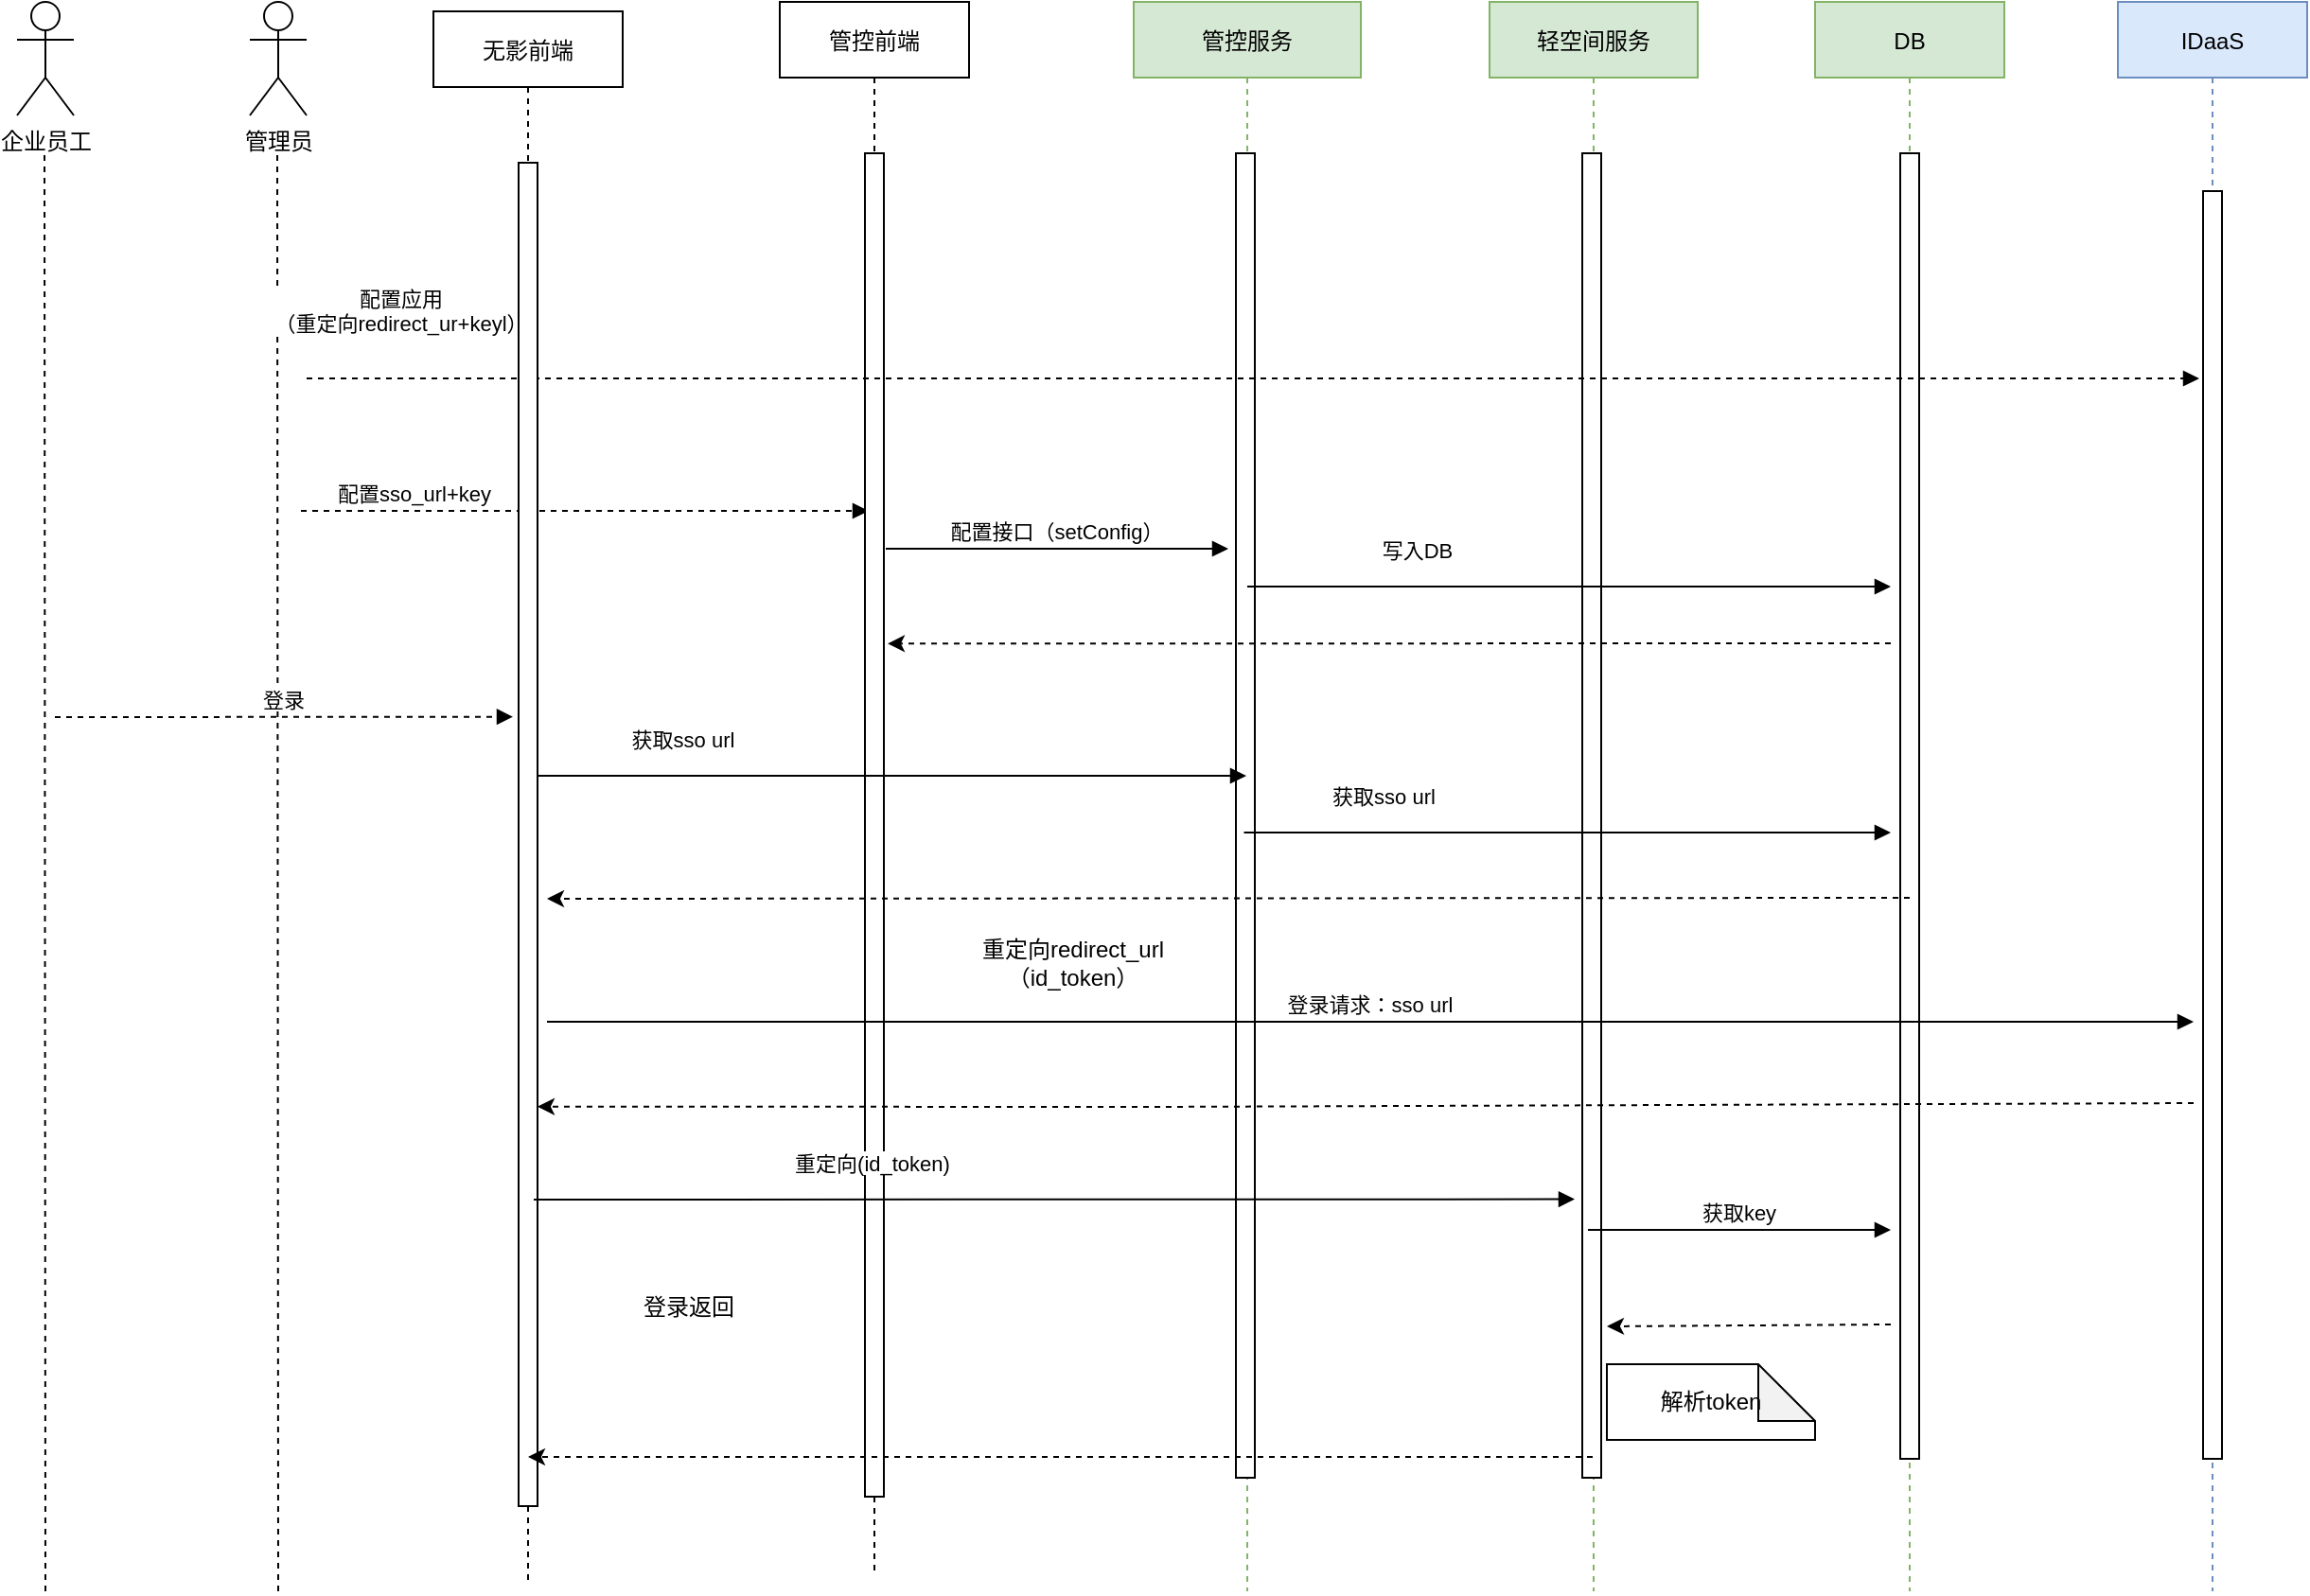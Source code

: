 <mxfile version="14.9.3" type="github">
  <diagram id="Wvz9GBNgI8FM-CAZ9Jkj" name="Page-1">
    <mxGraphModel dx="2092" dy="841" grid="1" gridSize="10" guides="1" tooltips="1" connect="1" arrows="1" fold="1" page="1" pageScale="1" pageWidth="827" pageHeight="1169" math="0" shadow="0">
      <root>
        <mxCell id="0" />
        <mxCell id="1" parent="0" />
        <mxCell id="AIT565lb91MDrdjl6Oma-1" value="管控服务" style="shape=umlLifeline;perimeter=lifelinePerimeter;container=1;collapsible=0;recursiveResize=0;rounded=0;shadow=0;strokeWidth=1;fillColor=#d5e8d4;strokeColor=#82b366;" vertex="1" parent="1">
          <mxGeometry x="110" y="80" width="120" height="840" as="geometry" />
        </mxCell>
        <mxCell id="AIT565lb91MDrdjl6Oma-2" value="" style="points=[];perimeter=orthogonalPerimeter;rounded=0;shadow=0;strokeWidth=1;" vertex="1" parent="AIT565lb91MDrdjl6Oma-1">
          <mxGeometry x="54" y="80" width="10" height="700" as="geometry" />
        </mxCell>
        <mxCell id="AIT565lb91MDrdjl6Oma-3" value="管理员" style="shape=umlActor;verticalLabelPosition=bottom;verticalAlign=top;html=1;outlineConnect=0;" vertex="1" parent="1">
          <mxGeometry x="-357" y="80" width="30" height="60" as="geometry" />
        </mxCell>
        <mxCell id="AIT565lb91MDrdjl6Oma-4" value="" style="endArrow=none;dashed=1;html=1;" edge="1" parent="1">
          <mxGeometry width="50" height="50" relative="1" as="geometry">
            <mxPoint x="-342" y="920" as="sourcePoint" />
            <mxPoint x="-342.5" y="160" as="targetPoint" />
          </mxGeometry>
        </mxCell>
        <mxCell id="AIT565lb91MDrdjl6Oma-5" value="轻空间服务" style="shape=umlLifeline;perimeter=lifelinePerimeter;container=1;collapsible=0;recursiveResize=0;rounded=0;shadow=0;strokeWidth=1;fillColor=#d5e8d4;strokeColor=#82b366;" vertex="1" parent="1">
          <mxGeometry x="298" y="80" width="110" height="840" as="geometry" />
        </mxCell>
        <mxCell id="AIT565lb91MDrdjl6Oma-6" value="" style="points=[];perimeter=orthogonalPerimeter;rounded=0;shadow=0;strokeWidth=1;" vertex="1" parent="AIT565lb91MDrdjl6Oma-5">
          <mxGeometry x="49" y="80" width="10" height="700" as="geometry" />
        </mxCell>
        <mxCell id="AIT565lb91MDrdjl6Oma-7" value="DB" style="shape=umlLifeline;perimeter=lifelinePerimeter;container=1;collapsible=0;recursiveResize=0;rounded=0;shadow=0;strokeWidth=1;fillColor=#d5e8d4;strokeColor=#82b366;" vertex="1" parent="1">
          <mxGeometry x="470" y="80" width="100" height="840" as="geometry" />
        </mxCell>
        <mxCell id="AIT565lb91MDrdjl6Oma-8" value="" style="points=[];perimeter=orthogonalPerimeter;rounded=0;shadow=0;strokeWidth=1;" vertex="1" parent="AIT565lb91MDrdjl6Oma-7">
          <mxGeometry x="45" y="80" width="10" height="690" as="geometry" />
        </mxCell>
        <mxCell id="AIT565lb91MDrdjl6Oma-9" value="配置sso_url+key" style="verticalAlign=bottom;endArrow=block;shadow=0;strokeWidth=1;dashed=1;" edge="1" parent="1">
          <mxGeometry x="-0.6" relative="1" as="geometry">
            <mxPoint x="-330" y="349" as="sourcePoint" />
            <mxPoint x="-30" y="349" as="targetPoint" />
            <mxPoint as="offset" />
          </mxGeometry>
        </mxCell>
        <mxCell id="AIT565lb91MDrdjl6Oma-12" value="登录" style="verticalAlign=bottom;endArrow=block;shadow=0;strokeWidth=1;entryX=-0.3;entryY=0.349;entryDx=0;entryDy=0;entryPerimeter=0;dashed=1;" edge="1" parent="1">
          <mxGeometry relative="1" as="geometry">
            <mxPoint x="-460" y="458" as="sourcePoint" />
            <mxPoint x="-218" y="457.83" as="targetPoint" />
          </mxGeometry>
        </mxCell>
        <mxCell id="AIT565lb91MDrdjl6Oma-13" value="管控前端" style="shape=umlLifeline;perimeter=lifelinePerimeter;container=1;collapsible=0;recursiveResize=0;rounded=0;shadow=0;strokeWidth=1;" vertex="1" parent="1">
          <mxGeometry x="-77" y="80" width="100" height="830" as="geometry" />
        </mxCell>
        <mxCell id="AIT565lb91MDrdjl6Oma-14" value="" style="points=[];perimeter=orthogonalPerimeter;rounded=0;shadow=0;strokeWidth=1;" vertex="1" parent="AIT565lb91MDrdjl6Oma-13">
          <mxGeometry x="45" y="80" width="10" height="710" as="geometry" />
        </mxCell>
        <mxCell id="AIT565lb91MDrdjl6Oma-15" value="配置接口（setConfig）" style="verticalAlign=bottom;endArrow=block;shadow=0;strokeWidth=1;" edge="1" parent="1">
          <mxGeometry relative="1" as="geometry">
            <mxPoint x="-21" y="369.0" as="sourcePoint" />
            <mxPoint x="160" y="369" as="targetPoint" />
          </mxGeometry>
        </mxCell>
        <mxCell id="AIT565lb91MDrdjl6Oma-18" value="获取sso url" style="verticalAlign=bottom;endArrow=block;shadow=0;strokeWidth=1;" edge="1" parent="1">
          <mxGeometry x="-0.567" y="10" relative="1" as="geometry">
            <mxPoint x="-210" y="489.0" as="sourcePoint" />
            <mxPoint x="169.5" y="489.0" as="targetPoint" />
            <mxPoint as="offset" />
          </mxGeometry>
        </mxCell>
        <mxCell id="AIT565lb91MDrdjl6Oma-20" value="IDaaS" style="shape=umlLifeline;perimeter=lifelinePerimeter;container=1;collapsible=0;recursiveResize=0;rounded=0;shadow=0;strokeWidth=1;fillColor=#dae8fc;strokeColor=#6c8ebf;" vertex="1" parent="1">
          <mxGeometry x="630" y="80" width="100" height="840" as="geometry" />
        </mxCell>
        <mxCell id="AIT565lb91MDrdjl6Oma-21" value="" style="points=[];perimeter=orthogonalPerimeter;rounded=0;shadow=0;strokeWidth=1;" vertex="1" parent="AIT565lb91MDrdjl6Oma-20">
          <mxGeometry x="45" y="100" width="10" height="670" as="geometry" />
        </mxCell>
        <mxCell id="AIT565lb91MDrdjl6Oma-24" value="写入DB" style="verticalAlign=bottom;endArrow=block;shadow=0;strokeWidth=1;" edge="1" parent="1">
          <mxGeometry x="-0.471" y="10" relative="1" as="geometry">
            <mxPoint x="170" y="389.0" as="sourcePoint" />
            <mxPoint x="510" y="389" as="targetPoint" />
            <mxPoint as="offset" />
          </mxGeometry>
        </mxCell>
        <mxCell id="AIT565lb91MDrdjl6Oma-27" value="企业员工" style="shape=umlActor;verticalLabelPosition=bottom;verticalAlign=top;html=1;outlineConnect=0;" vertex="1" parent="1">
          <mxGeometry x="-480" y="80" width="30" height="60" as="geometry" />
        </mxCell>
        <mxCell id="AIT565lb91MDrdjl6Oma-28" value="" style="endArrow=none;dashed=1;html=1;" edge="1" parent="1">
          <mxGeometry width="50" height="50" relative="1" as="geometry">
            <mxPoint x="-465" y="920" as="sourcePoint" />
            <mxPoint x="-465.5" y="160" as="targetPoint" />
          </mxGeometry>
        </mxCell>
        <mxCell id="AIT565lb91MDrdjl6Oma-29" value="配置应用&#xa;（重定向redirect_ur+keyl）" style="verticalAlign=bottom;endArrow=block;shadow=0;strokeWidth=1;dashed=1;" edge="1" parent="1">
          <mxGeometry x="-0.9" y="20" relative="1" as="geometry">
            <mxPoint x="-327" y="279" as="sourcePoint" />
            <mxPoint x="673" y="279" as="targetPoint" />
            <mxPoint as="offset" />
          </mxGeometry>
        </mxCell>
        <mxCell id="AIT565lb91MDrdjl6Oma-32" value="无影前端" style="shape=umlLifeline;perimeter=lifelinePerimeter;container=1;collapsible=0;recursiveResize=0;rounded=0;shadow=0;strokeWidth=1;" vertex="1" parent="1">
          <mxGeometry x="-260" y="85" width="100" height="830" as="geometry" />
        </mxCell>
        <mxCell id="AIT565lb91MDrdjl6Oma-33" value="" style="points=[];perimeter=orthogonalPerimeter;rounded=0;shadow=0;strokeWidth=1;" vertex="1" parent="AIT565lb91MDrdjl6Oma-32">
          <mxGeometry x="45" y="80" width="10" height="710" as="geometry" />
        </mxCell>
        <mxCell id="AIT565lb91MDrdjl6Oma-34" value="获取sso url" style="verticalAlign=bottom;endArrow=block;shadow=0;strokeWidth=1;" edge="1" parent="1">
          <mxGeometry x="-0.567" y="10" relative="1" as="geometry">
            <mxPoint x="168.25" y="519.0" as="sourcePoint" />
            <mxPoint x="510" y="519" as="targetPoint" />
            <mxPoint as="offset" />
          </mxGeometry>
        </mxCell>
        <mxCell id="AIT565lb91MDrdjl6Oma-35" value="" style="endArrow=classic;html=1;entryX=0.57;entryY=0.205;entryDx=0;entryDy=0;entryPerimeter=0;dashed=1;" edge="1" parent="1">
          <mxGeometry width="50" height="50" relative="1" as="geometry">
            <mxPoint x="510" y="419" as="sourcePoint" />
            <mxPoint x="-20" y="419.15" as="targetPoint" />
          </mxGeometry>
        </mxCell>
        <mxCell id="AIT565lb91MDrdjl6Oma-37" value="" style="endArrow=classic;html=1;dashed=1;" edge="1" parent="1">
          <mxGeometry width="50" height="50" relative="1" as="geometry">
            <mxPoint x="520" y="553.5" as="sourcePoint" />
            <mxPoint x="-200" y="554" as="targetPoint" />
          </mxGeometry>
        </mxCell>
        <mxCell id="AIT565lb91MDrdjl6Oma-38" value="登录请求：sso url" style="verticalAlign=bottom;endArrow=block;shadow=0;strokeWidth=1;" edge="1" parent="1">
          <mxGeometry relative="1" as="geometry">
            <mxPoint x="-200" y="619" as="sourcePoint" />
            <mxPoint x="670" y="619" as="targetPoint" />
          </mxGeometry>
        </mxCell>
        <mxCell id="AIT565lb91MDrdjl6Oma-39" value="" style="endArrow=classic;html=1;dashed=1;entryX=1;entryY=0.652;entryDx=0;entryDy=0;entryPerimeter=0;" edge="1" parent="1">
          <mxGeometry width="50" height="50" relative="1" as="geometry">
            <mxPoint x="670" y="662" as="sourcePoint" />
            <mxPoint x="-205" y="663.84" as="targetPoint" />
            <Array as="points">
              <mxPoint x="120" y="664" />
            </Array>
          </mxGeometry>
        </mxCell>
        <mxCell id="AIT565lb91MDrdjl6Oma-41" value="重定向redirect_url（id_token）" style="text;html=1;strokeColor=none;fillColor=none;align=center;verticalAlign=middle;whiteSpace=wrap;rounded=0;" vertex="1" parent="1">
          <mxGeometry x="23" y="585" width="110" height="5" as="geometry" />
        </mxCell>
        <mxCell id="AIT565lb91MDrdjl6Oma-43" value="重定向(id_token)" style="verticalAlign=bottom;endArrow=block;shadow=0;strokeWidth=1;entryX=-0.4;entryY=0.737;entryDx=0;entryDy=0;entryPerimeter=0;" edge="1" parent="1">
          <mxGeometry x="-0.35" y="10" relative="1" as="geometry">
            <mxPoint x="-207" y="713.0" as="sourcePoint" />
            <mxPoint x="343" y="712.79" as="targetPoint" />
            <mxPoint as="offset" />
          </mxGeometry>
        </mxCell>
        <mxCell id="AIT565lb91MDrdjl6Oma-50" value="" style="endArrow=classic;html=1;dashed=1;" edge="1" parent="1">
          <mxGeometry width="50" height="50" relative="1" as="geometry">
            <mxPoint x="352.5" y="849" as="sourcePoint" />
            <mxPoint x="-210" y="849" as="targetPoint" />
            <Array as="points">
              <mxPoint x="10" y="849" />
            </Array>
          </mxGeometry>
        </mxCell>
        <mxCell id="AIT565lb91MDrdjl6Oma-51" value="登录返回" style="text;html=1;strokeColor=none;fillColor=none;align=center;verticalAlign=middle;whiteSpace=wrap;rounded=0;" vertex="1" parent="1">
          <mxGeometry x="-160" y="760" width="70" height="20" as="geometry" />
        </mxCell>
        <mxCell id="AIT565lb91MDrdjl6Oma-52" value="获取key" style="verticalAlign=bottom;endArrow=block;shadow=0;strokeWidth=1;" edge="1" parent="1">
          <mxGeometry relative="1" as="geometry">
            <mxPoint x="350" y="729.0" as="sourcePoint" />
            <mxPoint x="510" y="729" as="targetPoint" />
          </mxGeometry>
        </mxCell>
        <mxCell id="AIT565lb91MDrdjl6Oma-53" value="" style="endArrow=classic;html=1;dashed=1;" edge="1" parent="1">
          <mxGeometry width="50" height="50" relative="1" as="geometry">
            <mxPoint x="510" y="779" as="sourcePoint" />
            <mxPoint x="360" y="780" as="targetPoint" />
          </mxGeometry>
        </mxCell>
        <mxCell id="AIT565lb91MDrdjl6Oma-56" value="解析token" style="shape=note;whiteSpace=wrap;html=1;backgroundOutline=1;darkOpacity=0.05;" vertex="1" parent="1">
          <mxGeometry x="360" y="800" width="110" height="40" as="geometry" />
        </mxCell>
      </root>
    </mxGraphModel>
  </diagram>
</mxfile>
